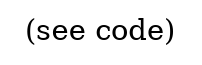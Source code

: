 digraph g {

/* below nodes born 2018-02-13 15:46:42 -0500 */

/*
sub-project: proof-of-concept search tool "JSON grep"
*/

/* below nodes born 2018-02-19 01:22:15 -0500 */

/*
[reserved for final cleanup & overflow]
integrate real search
implement & cover real backend for search
integrate dummy story - ajax-pagination YIKES
[reserved for unforseen milestones]
integrate dummy story - no pagination, hard-coded limit
integrate (& redesign as necessary) full integration for indexing
implement & cover real backend for "indexing"
dummy ajax interface for "indexing"
*/

/* below nodes born 2018-03-13 04:13:11 -0400  */

/*
integrate with front - fudge time maybe
real backend for indexing
mocked frontend for indexing
*/

/* below nodes born 2018-03-21 07:35:42 -0400 */

/*
XXX - static_files
get main out of the bundle names
get purple ranger etc out
*/

label="(see code)"

}

/* revision history
#abstracted.
*/
